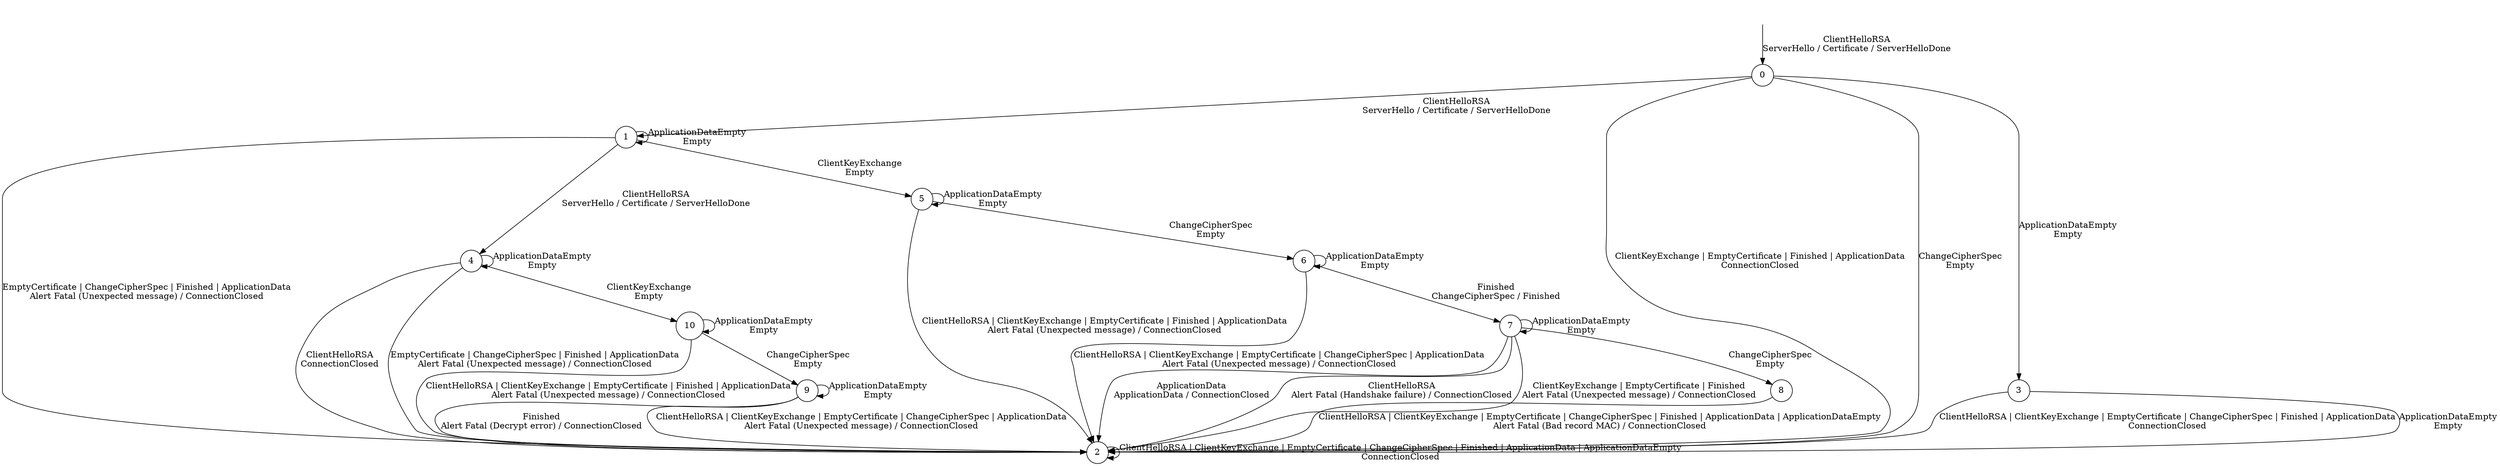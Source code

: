 digraph g {
__start0 [shape="none", label=""];
s0 [shape="circle", label="0"];
s1 [shape="circle", label="1"];
s2 [shape="circle", label="2"];
s3 [shape="circle", label="3"];
s4 [shape="circle", label="4"];
s5 [shape="circle", label="5"];
s6 [shape="circle", label="6"];
s7 [shape="circle", label="7"];
s8 [shape="circle", label="8"];
s9 [shape="circle", label="9"];
s10 [shape="circle", label="10"];
s9 -> s2  [label=<Finished<br />Alert Fatal (Decrypt error) / ConnectionClosed>];
s9 -> s2  [label=<ClientHelloRSA | ClientKeyExchange | EmptyCertificate | ChangeCipherSpec | ApplicationData<br />Alert Fatal (Unexpected message) / ConnectionClosed>];
s9 -> s9  [label=<ApplicationDataEmpty<br />Empty>];
s8 -> s2  [label=<ClientHelloRSA | ClientKeyExchange | EmptyCertificate | ChangeCipherSpec | Finished | ApplicationData | ApplicationDataEmpty<br />Alert Fatal (Bad record MAC) / ConnectionClosed>];
s3 -> s2  [label=<ClientHelloRSA | ClientKeyExchange | EmptyCertificate | ChangeCipherSpec | Finished | ApplicationData<br />ConnectionClosed>];
s3 -> s2  [label=<ApplicationDataEmpty<br />Empty>];
s2 -> s2  [label=<ClientHelloRSA | ClientKeyExchange | EmptyCertificate | ChangeCipherSpec | Finished | ApplicationData | ApplicationDataEmpty<br />ConnectionClosed>];
s1 -> s2  [label=<EmptyCertificate | ChangeCipherSpec | Finished | ApplicationData<br />Alert Fatal (Unexpected message) / ConnectionClosed>];
s1 -> s1  [label=<ApplicationDataEmpty<br />Empty>];
s1 -> s5  [label=<ClientKeyExchange<br />Empty>];
s1 -> s4  [label=<ClientHelloRSA<br />ServerHello / Certificate / ServerHelloDone>];
s10 -> s2  [label=<ClientHelloRSA | ClientKeyExchange | EmptyCertificate | Finished | ApplicationData<br />Alert Fatal (Unexpected message) / ConnectionClosed>];
s10 -> s9  [label=<ChangeCipherSpec<br />Empty>];
s10 -> s10  [label=<ApplicationDataEmpty<br />Empty>];
s7 -> s2  [label=<ApplicationData<br />ApplicationData / ConnectionClosed>];
s7 -> s2  [label=<ClientHelloRSA<br />Alert Fatal (Handshake failure) / ConnectionClosed>];
s7 -> s2  [label=<ClientKeyExchange | EmptyCertificate | Finished<br />Alert Fatal (Unexpected message) / ConnectionClosed>];
s7 -> s8  [label=<ChangeCipherSpec<br />Empty>];
s7 -> s7  [label=<ApplicationDataEmpty<br />Empty>];
s6 -> s2  [label=<ClientHelloRSA | ClientKeyExchange | EmptyCertificate | ChangeCipherSpec | ApplicationData<br />Alert Fatal (Unexpected message) / ConnectionClosed>];
s6 -> s7  [label=<Finished<br />ChangeCipherSpec / Finished>];
s6 -> s6  [label=<ApplicationDataEmpty<br />Empty>];
s5 -> s2  [label=<ClientHelloRSA | ClientKeyExchange | EmptyCertificate | Finished | ApplicationData<br />Alert Fatal (Unexpected message) / ConnectionClosed>];
s5 -> s6  [label=<ChangeCipherSpec<br />Empty>];
s5 -> s5  [label=<ApplicationDataEmpty<br />Empty>];
s4 -> s2  [label=<ClientHelloRSA<br />ConnectionClosed>];
s4 -> s2  [label=<EmptyCertificate | ChangeCipherSpec | Finished | ApplicationData<br />Alert Fatal (Unexpected message) / ConnectionClosed>];
s4 -> s10  [label=<ClientKeyExchange<br />Empty>];
s4 -> s4  [label=<ApplicationDataEmpty<br />Empty>];
s0 -> s3  [label=<ApplicationDataEmpty<br />Empty>];
s0 -> s2  [label=<ClientKeyExchange | EmptyCertificate | Finished | ApplicationData<br />ConnectionClosed>];
s0 -> s2  [label=<ChangeCipherSpec<br />Empty>];
s0 -> s1  [label=<ClientHelloRSA<br />ServerHello / Certificate / ServerHelloDone>];
__start0 -> s0  [label=<ClientHelloRSA<br />ServerHello / Certificate / ServerHelloDone>];
}
